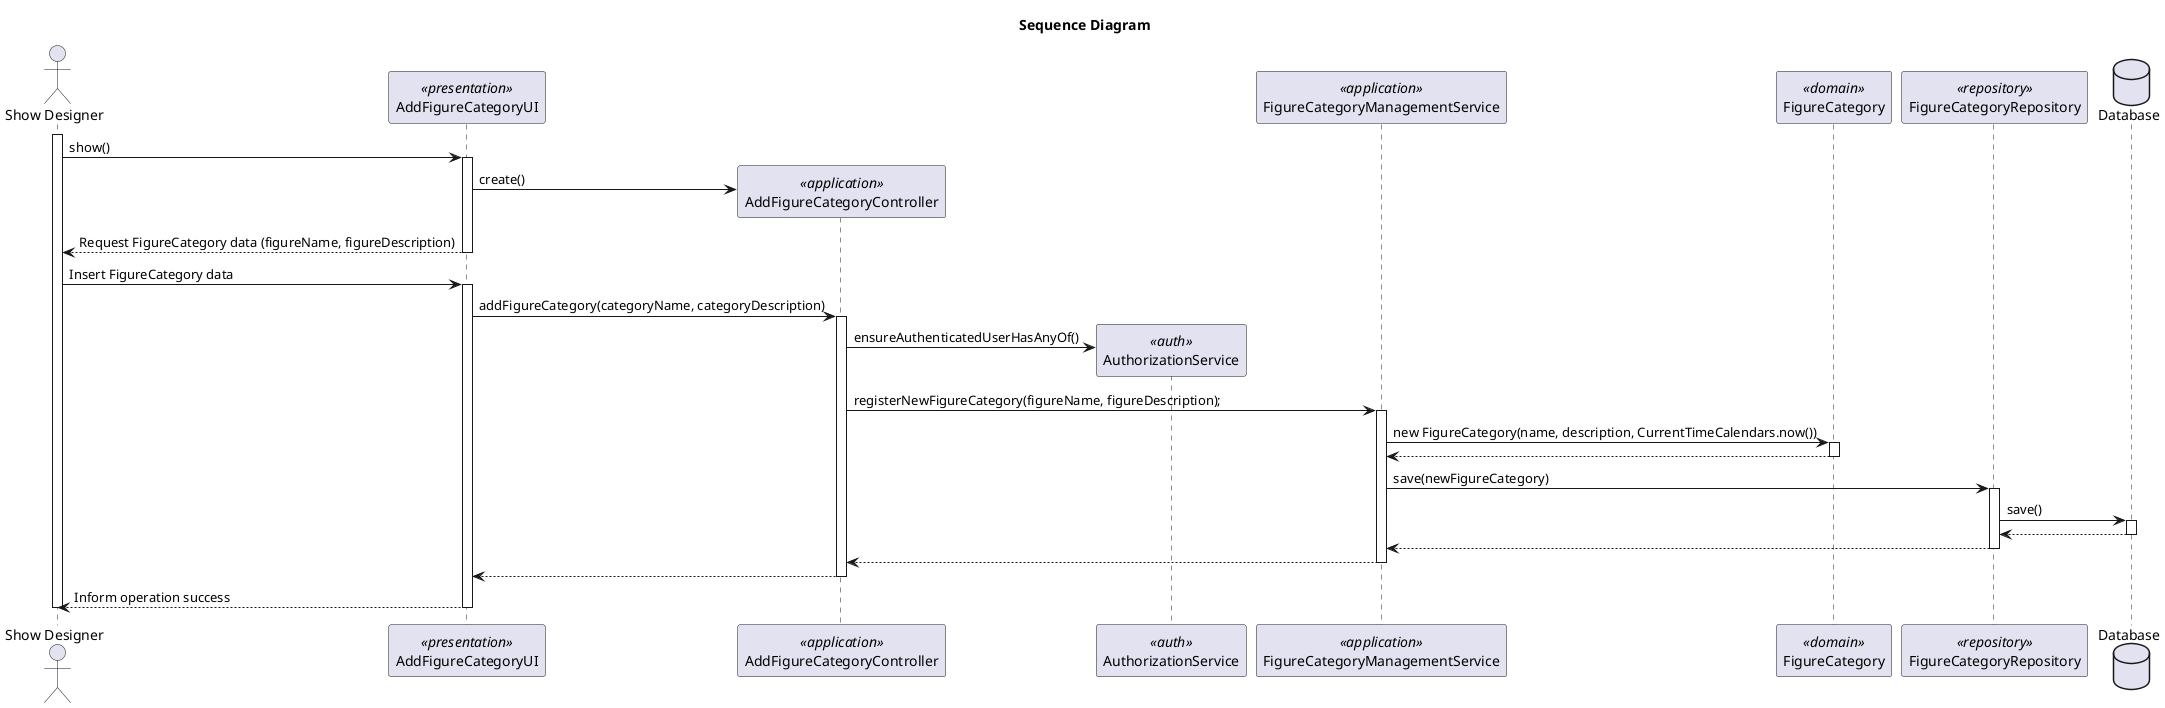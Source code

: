 @startuml
title Sequence Diagram

actor "Show Designer" as Actor
participant "AddFigureCategoryUI" as UI <<presentation>>
participant "AddFigureCategoryController" as Controller <<application>>
participant "AuthorizationService" as AuthorizationService <<auth>>
participant "FigureCategoryManagementService" as FigureCategoryManagementService <<application>>
participant "FigureCategory" as FigureCategory <<domain>>
participant "FigureCategoryRepository" as FigureCategoryRepository <<repository>>
database "Database" as Database

activate Actor

Actor -> UI: show()
    activate UI

UI -> Controller** : create()

UI --> Actor: Request FigureCategory data (figureName, figureDescription)

deactivate UI

Actor -> UI: Insert FigureCategory data


    activate UI

        UI -> Controller : addFigureCategory(categoryName, categoryDescription)
            activate Controller

                Controller -> AuthorizationService** : ensureAuthenticatedUserHasAnyOf()

                deactivate AuthorizationService

                Controller -> FigureCategoryManagementService : registerNewFigureCategory(figureName, figureDescription);
                activate FigureCategoryManagementService


                    FigureCategoryManagementService -> FigureCategory : new FigureCategory(name, description, CurrentTimeCalendars.now())
                    activate FigureCategory

                        FigureCategory --> FigureCategoryManagementService
                    deactivate FigureCategory


                    FigureCategoryManagementService -> FigureCategoryRepository : save(newFigureCategory)

                    activate FigureCategoryRepository

                             FigureCategoryRepository -> Database : save()
                             activate Database

                                Database --> FigureCategoryRepository
                             deactivate Database

                             FigureCategoryRepository --> FigureCategoryManagementService
                    deactivate FigureCategoryRepository

                    FigureCategoryManagementService --> Controller
                deactivate FigureCategoryManagementService

                Controller --> UI
            deactivate Controller
        UI --> Actor : Inform operation success
        deactivate UI
deactivate Actor

@enduml
